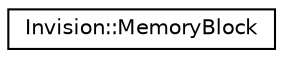 digraph "Graphical Class Hierarchy"
{
 // LATEX_PDF_SIZE
  edge [fontname="Helvetica",fontsize="10",labelfontname="Helvetica",labelfontsize="10"];
  node [fontname="Helvetica",fontsize="10",shape=record];
  rankdir="LR";
  Node0 [label="Invision::MemoryBlock",height=0.2,width=0.4,color="black", fillcolor="white", style="filled",URL="$class_invision_1_1_memory_block.html",tooltip=" "];
}
